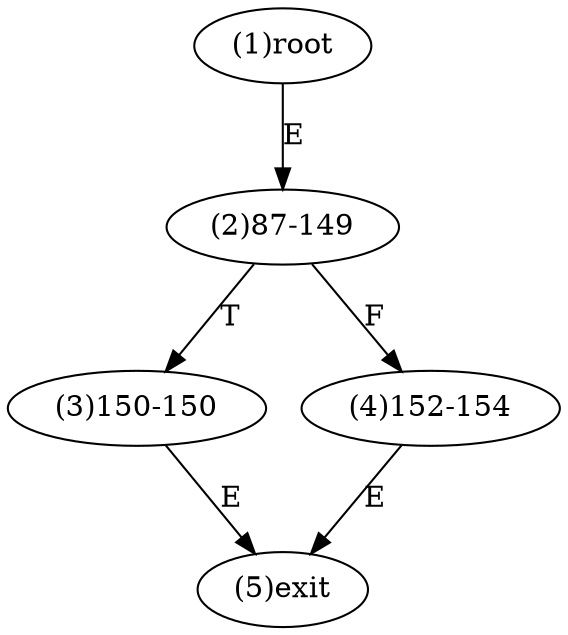 digraph "" { 
1[ label="(1)root"];
2[ label="(2)87-149"];
3[ label="(3)150-150"];
4[ label="(4)152-154"];
5[ label="(5)exit"];
1->2[ label="E"];
2->4[ label="F"];
2->3[ label="T"];
3->5[ label="E"];
4->5[ label="E"];
}